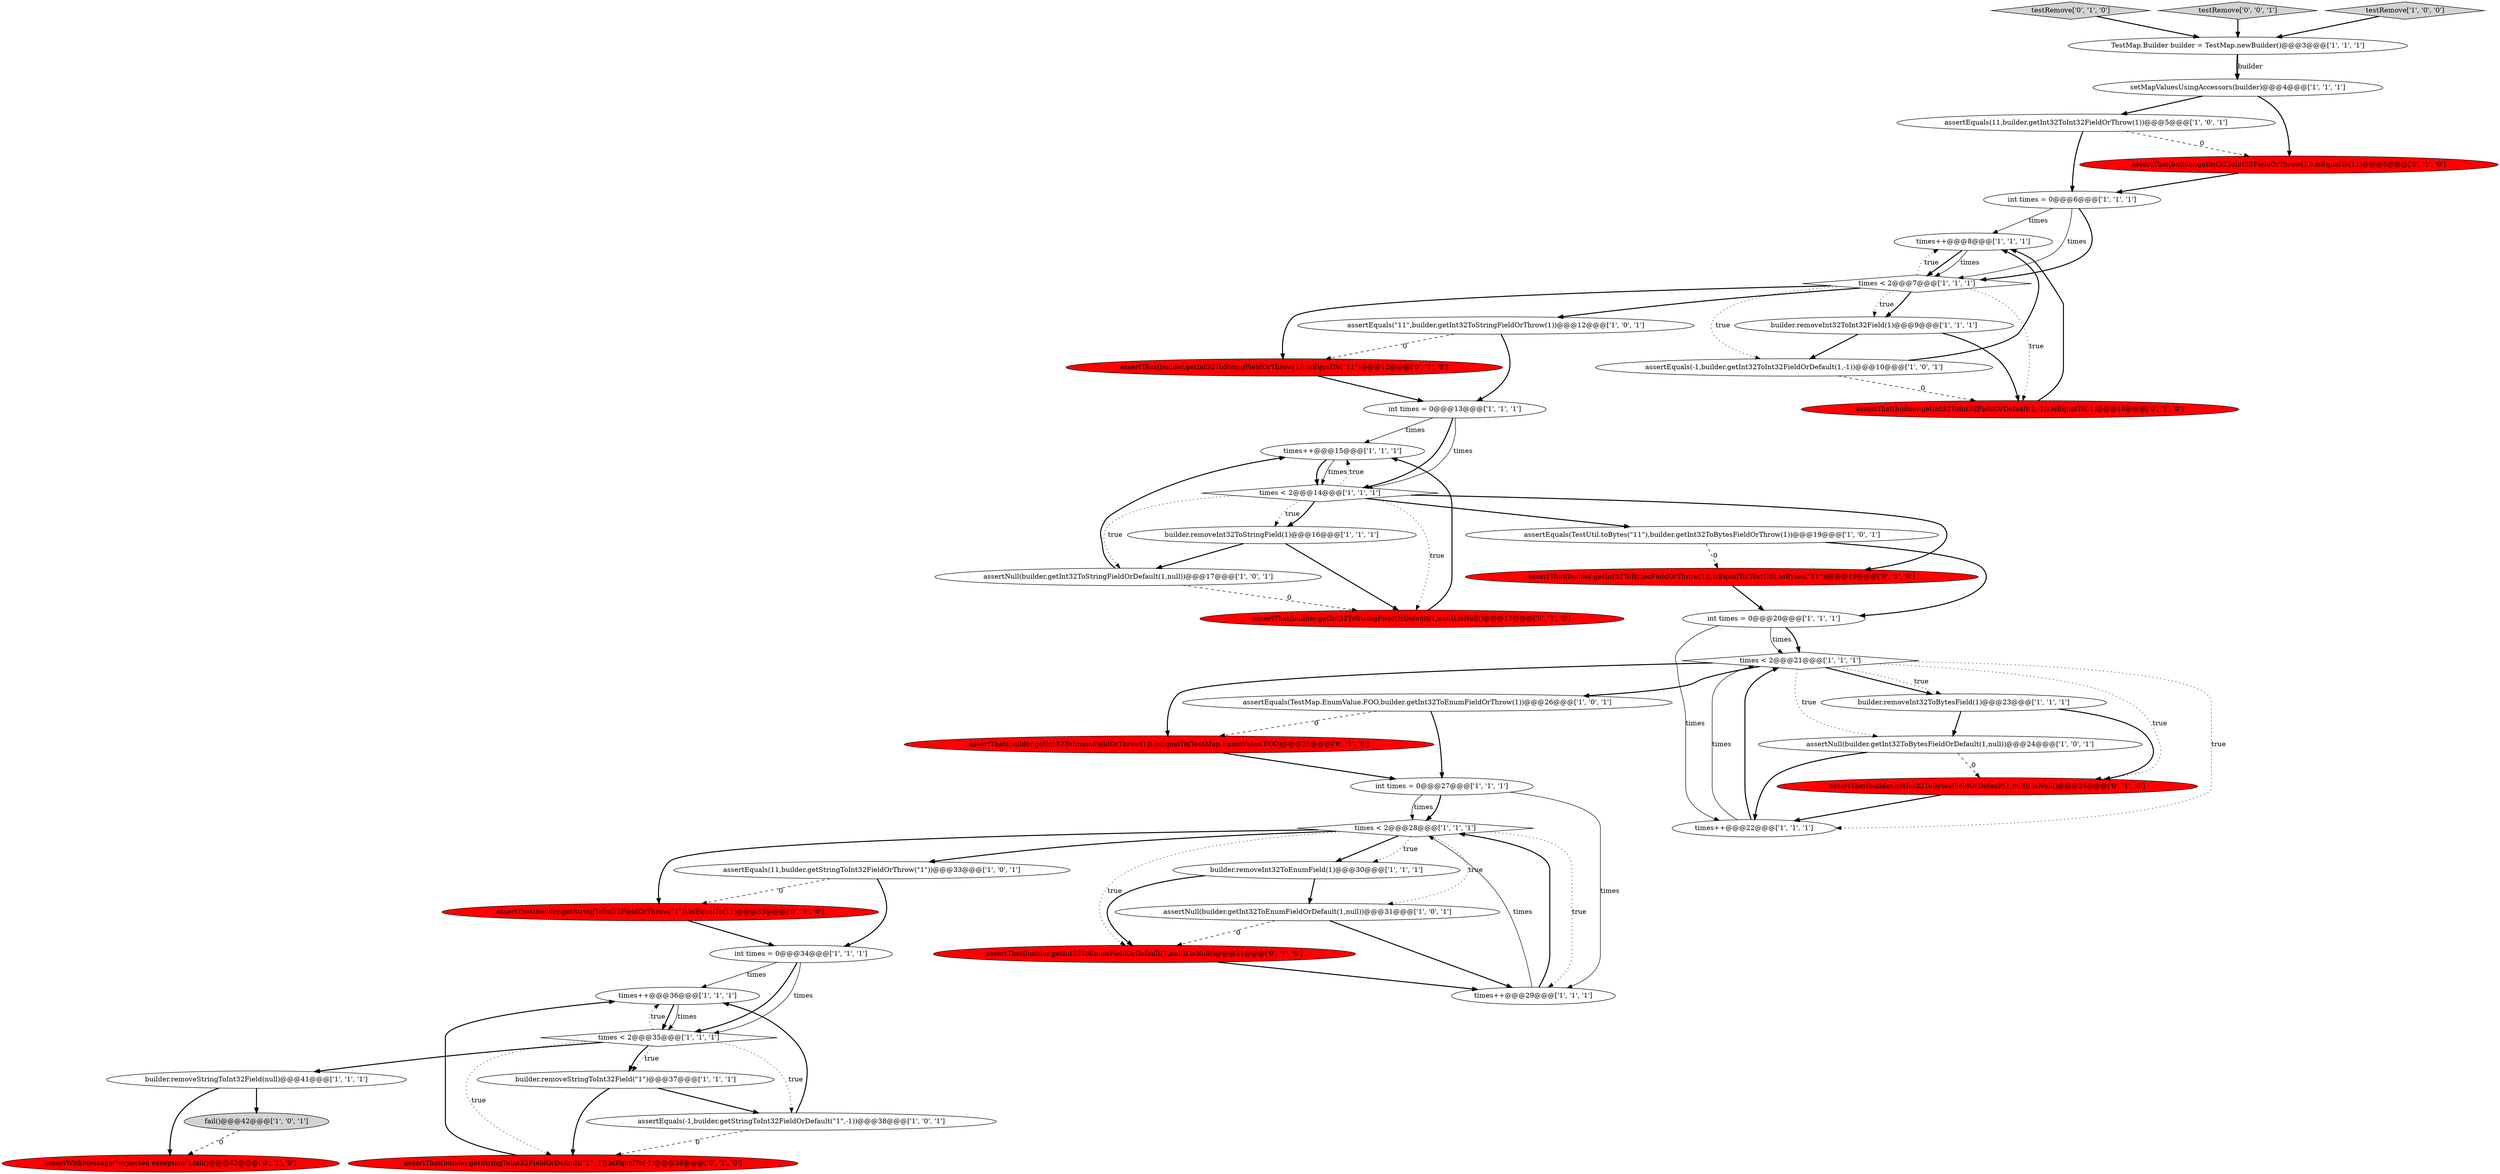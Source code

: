 digraph {
42 [style = filled, label = "testRemove['0', '1', '0']", fillcolor = lightgray, shape = diamond image = "AAA0AAABBB2BBB"];
3 [style = filled, label = "builder.removeStringToInt32Field(\"1\")@@@37@@@['1', '1', '1']", fillcolor = white, shape = ellipse image = "AAA0AAABBB1BBB"];
34 [style = filled, label = "times++@@@36@@@['1', '1', '1']", fillcolor = white, shape = ellipse image = "AAA0AAABBB1BBB"];
19 [style = filled, label = "builder.removeInt32ToBytesField(1)@@@23@@@['1', '1', '1']", fillcolor = white, shape = ellipse image = "AAA0AAABBB1BBB"];
6 [style = filled, label = "assertEquals(11,builder.getInt32ToInt32FieldOrThrow(1))@@@5@@@['1', '0', '1']", fillcolor = white, shape = ellipse image = "AAA0AAABBB1BBB"];
11 [style = filled, label = "assertEquals(TestMap.EnumValue.FOO,builder.getInt32ToEnumFieldOrThrow(1))@@@26@@@['1', '0', '1']", fillcolor = white, shape = ellipse image = "AAA0AAABBB1BBB"];
1 [style = filled, label = "times < 2@@@21@@@['1', '1', '1']", fillcolor = white, shape = diamond image = "AAA0AAABBB1BBB"];
47 [style = filled, label = "testRemove['0', '0', '1']", fillcolor = lightgray, shape = diamond image = "AAA0AAABBB3BBB"];
35 [style = filled, label = "assertThat(builder.getInt32ToEnumFieldOrDefault(1,null)).isNull()@@@31@@@['0', '1', '0']", fillcolor = red, shape = ellipse image = "AAA1AAABBB2BBB"];
24 [style = filled, label = "assertEquals(TestUtil.toBytes(\"11\"),builder.getInt32ToBytesFieldOrThrow(1))@@@19@@@['1', '0', '1']", fillcolor = white, shape = ellipse image = "AAA0AAABBB1BBB"];
26 [style = filled, label = "times < 2@@@28@@@['1', '1', '1']", fillcolor = white, shape = diamond image = "AAA0AAABBB1BBB"];
10 [style = filled, label = "fail()@@@42@@@['1', '0', '1']", fillcolor = lightgray, shape = ellipse image = "AAA0AAABBB1BBB"];
20 [style = filled, label = "assertNull(builder.getInt32ToEnumFieldOrDefault(1,null))@@@31@@@['1', '0', '1']", fillcolor = white, shape = ellipse image = "AAA0AAABBB1BBB"];
44 [style = filled, label = "assertThat(builder.getInt32ToBytesFieldOrDefault(1,null)).isNull()@@@24@@@['0', '1', '0']", fillcolor = red, shape = ellipse image = "AAA1AAABBB2BBB"];
28 [style = filled, label = "assertEquals(11,builder.getStringToInt32FieldOrThrow(\"1\"))@@@33@@@['1', '0', '1']", fillcolor = white, shape = ellipse image = "AAA0AAABBB1BBB"];
23 [style = filled, label = "builder.removeStringToInt32Field(null)@@@41@@@['1', '1', '1']", fillcolor = white, shape = ellipse image = "AAA0AAABBB1BBB"];
7 [style = filled, label = "int times = 0@@@13@@@['1', '1', '1']", fillcolor = white, shape = ellipse image = "AAA0AAABBB1BBB"];
12 [style = filled, label = "testRemove['1', '0', '0']", fillcolor = lightgray, shape = diamond image = "AAA0AAABBB1BBB"];
5 [style = filled, label = "assertNull(builder.getInt32ToBytesFieldOrDefault(1,null))@@@24@@@['1', '0', '1']", fillcolor = white, shape = ellipse image = "AAA0AAABBB1BBB"];
38 [style = filled, label = "assertThat(builder.getInt32ToEnumFieldOrThrow(1)).isEqualTo(TestMap.EnumValue.FOO)@@@26@@@['0', '1', '0']", fillcolor = red, shape = ellipse image = "AAA1AAABBB2BBB"];
16 [style = filled, label = "times++@@@8@@@['1', '1', '1']", fillcolor = white, shape = ellipse image = "AAA0AAABBB1BBB"];
25 [style = filled, label = "times++@@@15@@@['1', '1', '1']", fillcolor = white, shape = ellipse image = "AAA0AAABBB1BBB"];
41 [style = filled, label = "assertThat(builder.getInt32ToInt32FieldOrThrow(1)).isEqualTo(11)@@@5@@@['0', '1', '0']", fillcolor = red, shape = ellipse image = "AAA1AAABBB2BBB"];
2 [style = filled, label = "times < 2@@@35@@@['1', '1', '1']", fillcolor = white, shape = diamond image = "AAA0AAABBB1BBB"];
8 [style = filled, label = "times < 2@@@7@@@['1', '1', '1']", fillcolor = white, shape = diamond image = "AAA0AAABBB1BBB"];
32 [style = filled, label = "assertEquals(-1,builder.getStringToInt32FieldOrDefault(\"1\",-1))@@@38@@@['1', '0', '1']", fillcolor = white, shape = ellipse image = "AAA0AAABBB1BBB"];
31 [style = filled, label = "int times = 0@@@34@@@['1', '1', '1']", fillcolor = white, shape = ellipse image = "AAA0AAABBB1BBB"];
14 [style = filled, label = "setMapValuesUsingAccessors(builder)@@@4@@@['1', '1', '1']", fillcolor = white, shape = ellipse image = "AAA0AAABBB1BBB"];
4 [style = filled, label = "builder.removeInt32ToStringField(1)@@@16@@@['1', '1', '1']", fillcolor = white, shape = ellipse image = "AAA0AAABBB1BBB"];
15 [style = filled, label = "builder.removeInt32ToInt32Field(1)@@@9@@@['1', '1', '1']", fillcolor = white, shape = ellipse image = "AAA0AAABBB1BBB"];
39 [style = filled, label = "assertThat(builder.getStringToInt32FieldOrDefault(\"1\",-1)).isEqualTo(-1)@@@38@@@['0', '1', '0']", fillcolor = red, shape = ellipse image = "AAA1AAABBB2BBB"];
46 [style = filled, label = "assertThat(builder.getStringToInt32FieldOrThrow(\"1\")).isEqualTo(11)@@@33@@@['0', '1', '0']", fillcolor = red, shape = ellipse image = "AAA1AAABBB2BBB"];
17 [style = filled, label = "times++@@@29@@@['1', '1', '1']", fillcolor = white, shape = ellipse image = "AAA0AAABBB1BBB"];
33 [style = filled, label = "int times = 0@@@20@@@['1', '1', '1']", fillcolor = white, shape = ellipse image = "AAA0AAABBB1BBB"];
13 [style = filled, label = "builder.removeInt32ToEnumField(1)@@@30@@@['1', '1', '1']", fillcolor = white, shape = ellipse image = "AAA0AAABBB1BBB"];
29 [style = filled, label = "assertEquals(\"11\",builder.getInt32ToStringFieldOrThrow(1))@@@12@@@['1', '0', '1']", fillcolor = white, shape = ellipse image = "AAA0AAABBB1BBB"];
43 [style = filled, label = "assertThat(builder.getInt32ToStringFieldOrDefault(1,null)).isNull()@@@17@@@['0', '1', '0']", fillcolor = red, shape = ellipse image = "AAA1AAABBB2BBB"];
9 [style = filled, label = "int times = 0@@@6@@@['1', '1', '1']", fillcolor = white, shape = ellipse image = "AAA0AAABBB1BBB"];
21 [style = filled, label = "int times = 0@@@27@@@['1', '1', '1']", fillcolor = white, shape = ellipse image = "AAA0AAABBB1BBB"];
22 [style = filled, label = "times++@@@22@@@['1', '1', '1']", fillcolor = white, shape = ellipse image = "AAA0AAABBB1BBB"];
45 [style = filled, label = "assertThat(builder.getInt32ToInt32FieldOrDefault(1,-1)).isEqualTo(-1)@@@10@@@['0', '1', '0']", fillcolor = red, shape = ellipse image = "AAA1AAABBB2BBB"];
30 [style = filled, label = "times < 2@@@14@@@['1', '1', '1']", fillcolor = white, shape = diamond image = "AAA0AAABBB1BBB"];
37 [style = filled, label = "assertThat(builder.getInt32ToStringFieldOrThrow(1)).isEqualTo(\"11\")@@@12@@@['0', '1', '0']", fillcolor = red, shape = ellipse image = "AAA1AAABBB2BBB"];
27 [style = filled, label = "assertNull(builder.getInt32ToStringFieldOrDefault(1,null))@@@17@@@['1', '0', '1']", fillcolor = white, shape = ellipse image = "AAA0AAABBB1BBB"];
36 [style = filled, label = "assertWithMessage(\"expected exception\").fail()@@@42@@@['0', '1', '0']", fillcolor = red, shape = ellipse image = "AAA1AAABBB2BBB"];
18 [style = filled, label = "assertEquals(-1,builder.getInt32ToInt32FieldOrDefault(1,-1))@@@10@@@['1', '0', '1']", fillcolor = white, shape = ellipse image = "AAA0AAABBB1BBB"];
0 [style = filled, label = "TestMap.Builder builder = TestMap.newBuilder()@@@3@@@['1', '1', '1']", fillcolor = white, shape = ellipse image = "AAA0AAABBB1BBB"];
40 [style = filled, label = "assertThat(builder.getInt32ToBytesFieldOrThrow(1)).isEqualTo(TestUtil.toBytes(\"11\"))@@@19@@@['0', '1', '0']", fillcolor = red, shape = ellipse image = "AAA1AAABBB2BBB"];
7->30 [style = bold, label=""];
10->36 [style = dashed, label="0"];
25->30 [style = bold, label=""];
21->17 [style = solid, label="times"];
8->16 [style = dotted, label="true"];
41->9 [style = bold, label=""];
46->31 [style = bold, label=""];
25->30 [style = solid, label="times"];
32->34 [style = bold, label=""];
26->13 [style = dotted, label="true"];
29->37 [style = dashed, label="0"];
19->44 [style = bold, label=""];
19->5 [style = bold, label=""];
2->23 [style = bold, label=""];
20->35 [style = dashed, label="0"];
21->26 [style = bold, label=""];
0->14 [style = bold, label=""];
34->2 [style = bold, label=""];
2->39 [style = dotted, label="true"];
28->46 [style = dashed, label="0"];
6->41 [style = dashed, label="0"];
30->40 [style = bold, label=""];
3->39 [style = bold, label=""];
23->36 [style = bold, label=""];
30->43 [style = dotted, label="true"];
1->44 [style = dotted, label="true"];
26->28 [style = bold, label=""];
47->0 [style = bold, label=""];
27->25 [style = bold, label=""];
1->38 [style = bold, label=""];
2->3 [style = dotted, label="true"];
26->46 [style = bold, label=""];
39->34 [style = bold, label=""];
1->22 [style = dotted, label="true"];
34->2 [style = solid, label="times"];
26->20 [style = dotted, label="true"];
31->2 [style = bold, label=""];
24->40 [style = dashed, label="0"];
33->22 [style = solid, label="times"];
7->25 [style = solid, label="times"];
18->45 [style = dashed, label="0"];
9->8 [style = solid, label="times"];
31->2 [style = solid, label="times"];
9->8 [style = bold, label=""];
26->13 [style = bold, label=""];
1->11 [style = bold, label=""];
35->17 [style = bold, label=""];
23->10 [style = bold, label=""];
8->18 [style = dotted, label="true"];
17->26 [style = solid, label="times"];
44->22 [style = bold, label=""];
9->16 [style = solid, label="times"];
1->19 [style = bold, label=""];
5->22 [style = bold, label=""];
14->6 [style = bold, label=""];
27->43 [style = dashed, label="0"];
30->24 [style = bold, label=""];
8->15 [style = bold, label=""];
16->8 [style = bold, label=""];
28->31 [style = bold, label=""];
11->21 [style = bold, label=""];
2->3 [style = bold, label=""];
8->15 [style = dotted, label="true"];
30->4 [style = dotted, label="true"];
45->16 [style = bold, label=""];
16->8 [style = solid, label="times"];
1->19 [style = dotted, label="true"];
37->7 [style = bold, label=""];
7->30 [style = solid, label="times"];
42->0 [style = bold, label=""];
24->33 [style = bold, label=""];
40->33 [style = bold, label=""];
31->34 [style = solid, label="times"];
30->25 [style = dotted, label="true"];
26->17 [style = dotted, label="true"];
22->1 [style = solid, label="times"];
32->39 [style = dashed, label="0"];
8->37 [style = bold, label=""];
26->35 [style = dotted, label="true"];
22->1 [style = bold, label=""];
14->41 [style = bold, label=""];
18->16 [style = bold, label=""];
5->44 [style = dashed, label="0"];
17->26 [style = bold, label=""];
20->17 [style = bold, label=""];
15->45 [style = bold, label=""];
4->43 [style = bold, label=""];
2->34 [style = dotted, label="true"];
8->45 [style = dotted, label="true"];
30->27 [style = dotted, label="true"];
21->26 [style = solid, label="times"];
33->1 [style = bold, label=""];
12->0 [style = bold, label=""];
15->18 [style = bold, label=""];
2->32 [style = dotted, label="true"];
11->38 [style = dashed, label="0"];
33->1 [style = solid, label="times"];
0->14 [style = solid, label="builder"];
30->4 [style = bold, label=""];
4->27 [style = bold, label=""];
29->7 [style = bold, label=""];
38->21 [style = bold, label=""];
6->9 [style = bold, label=""];
43->25 [style = bold, label=""];
3->32 [style = bold, label=""];
13->35 [style = bold, label=""];
8->29 [style = bold, label=""];
1->5 [style = dotted, label="true"];
13->20 [style = bold, label=""];
}
